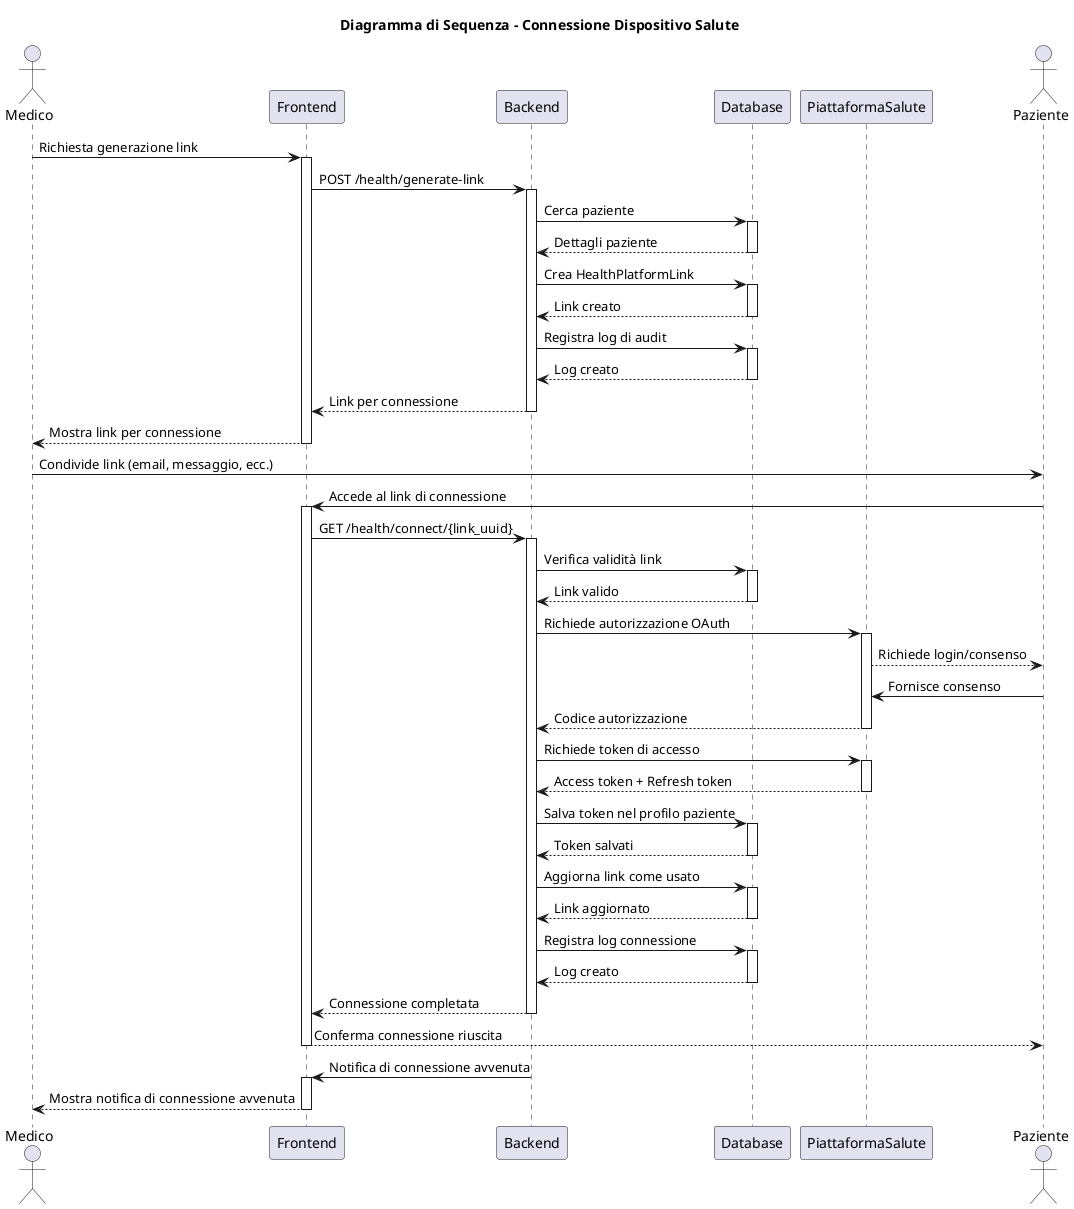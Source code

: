 @startuml "DiagrammaSequenza-ConnessioneDispositivo"

' Sequence diagram for connecting health devices
title Diagramma di Sequenza - Connessione Dispositivo Salute

actor "Medico" as Doctor
participant "Frontend" as Frontend
participant "Backend" as Backend
participant "Database" as DB
participant "PiattaformaSalute" as HealthPlatform
actor "Paziente" as Patient

' Generate connection link
Doctor -> Frontend: Richiesta generazione link
activate Frontend
Frontend -> Backend: POST /health/generate-link
activate Backend
Backend -> DB: Cerca paziente
activate DB
DB --> Backend: Dettagli paziente
deactivate DB
Backend -> DB: Crea HealthPlatformLink
activate DB
DB --> Backend: Link creato
deactivate DB
Backend -> DB: Registra log di audit
activate DB
DB --> Backend: Log creato
deactivate DB
Backend --> Frontend: Link per connessione
deactivate Backend
Frontend --> Doctor: Mostra link per connessione
deactivate Frontend

' Share link with patient
Doctor -> Patient: Condivide link (email, messaggio, ecc.)

' Patient uses the link
Patient -> Frontend: Accede al link di connessione
activate Frontend
Frontend -> Backend: GET /health/connect/{link_uuid}
activate Backend
Backend -> DB: Verifica validità link
activate DB
DB --> Backend: Link valido
deactivate DB
Backend -> HealthPlatform: Richiede autorizzazione OAuth
activate HealthPlatform
HealthPlatform --> Patient: Richiede login/consenso
Patient -> HealthPlatform: Fornisce consenso
HealthPlatform --> Backend: Codice autorizzazione
deactivate HealthPlatform

' Exchange authorization code for tokens
Backend -> HealthPlatform: Richiede token di accesso
activate HealthPlatform
HealthPlatform --> Backend: Access token + Refresh token
deactivate HealthPlatform

' Save tokens to database
Backend -> DB: Salva token nel profilo paziente
activate DB
DB --> Backend: Token salvati
deactivate DB
Backend -> DB: Aggiorna link come usato
activate DB
DB --> Backend: Link aggiornato
deactivate DB
Backend -> DB: Registra log connessione
activate DB
DB --> Backend: Log creato
deactivate DB
Backend --> Frontend: Connessione completata
deactivate Backend
Frontend --> Patient: Conferma connessione riuscita
deactivate Frontend

' Notify doctor
Backend -> Frontend: Notifica di connessione avvenuta
activate Frontend
Frontend --> Doctor: Mostra notifica di connessione avvenuta
deactivate Frontend

@enduml
